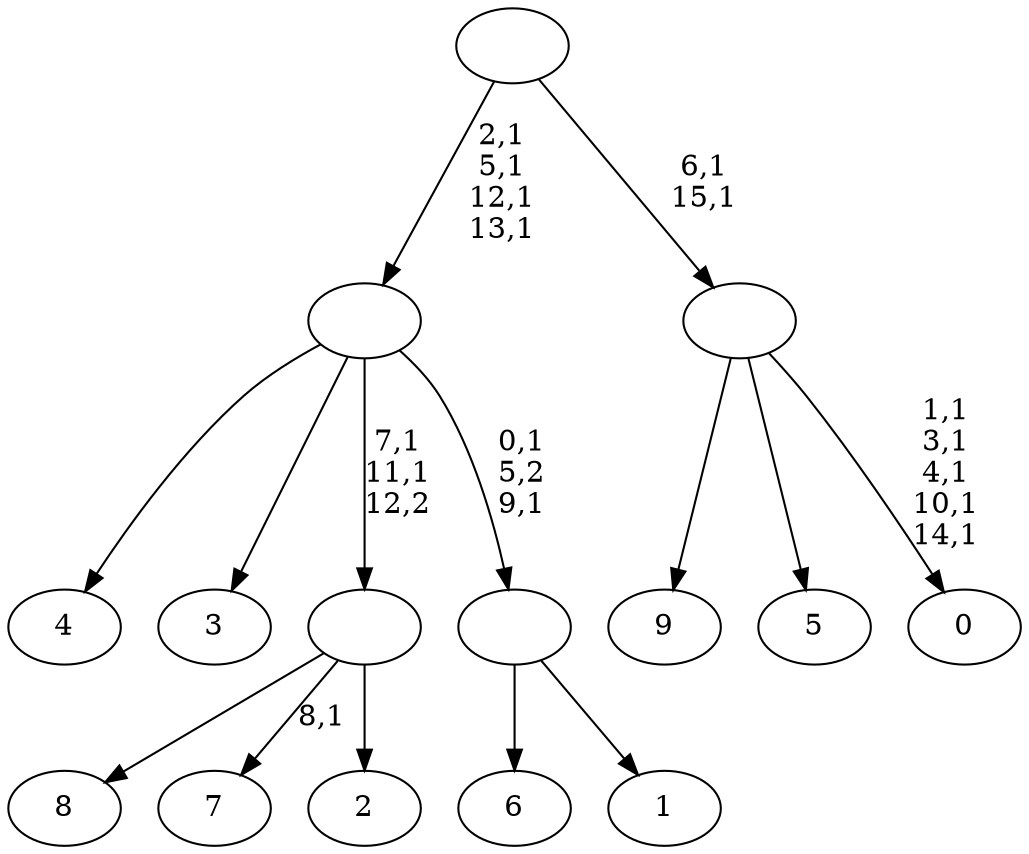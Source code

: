 digraph T {
	26 [label="9"]
	25 [label="8"]
	24 [label="7"]
	22 [label="6"]
	21 [label="5"]
	20 [label="4"]
	19 [label="3"]
	18 [label="2"]
	17 [label=""]
	15 [label="1"]
	14 [label=""]
	12 [label=""]
	8 [label="0"]
	2 [label=""]
	0 [label=""]
	17 -> 24 [label="8,1"]
	17 -> 25 [label=""]
	17 -> 18 [label=""]
	14 -> 22 [label=""]
	14 -> 15 [label=""]
	12 -> 14 [label="0,1\n5,2\n9,1"]
	12 -> 17 [label="7,1\n11,1\n12,2"]
	12 -> 20 [label=""]
	12 -> 19 [label=""]
	2 -> 8 [label="1,1\n3,1\n4,1\n10,1\n14,1"]
	2 -> 26 [label=""]
	2 -> 21 [label=""]
	0 -> 2 [label="6,1\n15,1"]
	0 -> 12 [label="2,1\n5,1\n12,1\n13,1"]
}
